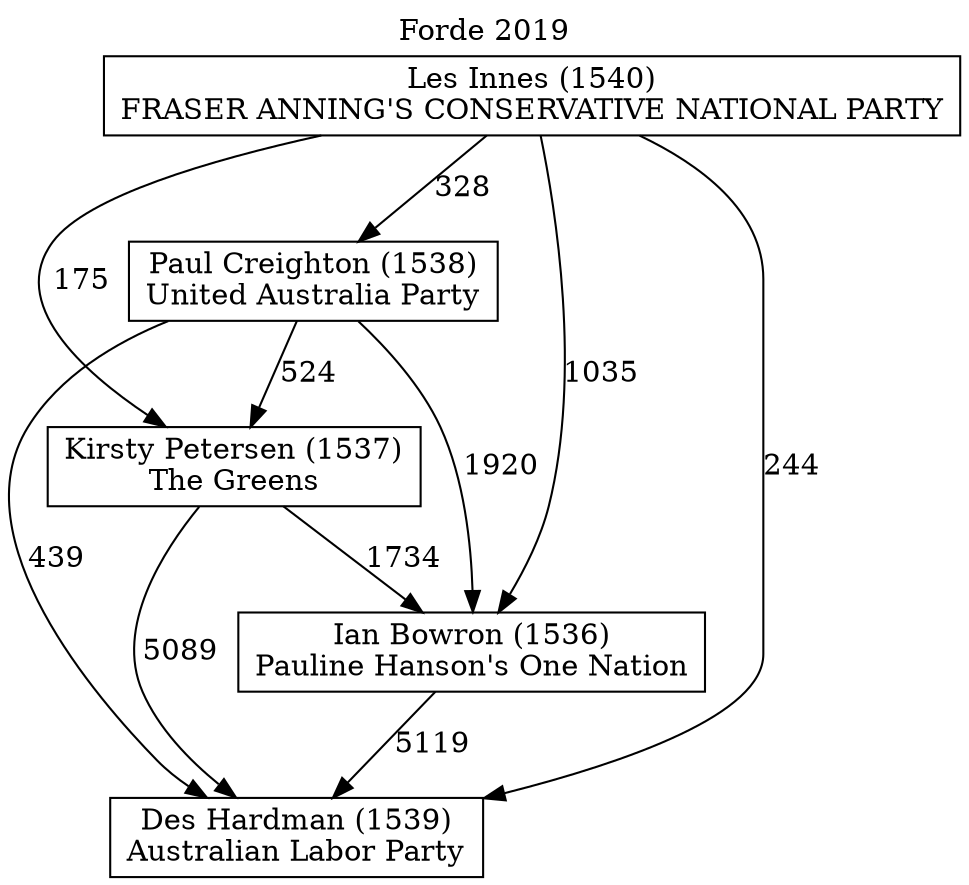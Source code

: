 // House preference flow
digraph "Des Hardman (1539)_Forde_2019" {
	graph [label="Forde 2019" labelloc=t mclimit=10]
	node [shape=box]
	"Des Hardman (1539)" [label="Des Hardman (1539)
Australian Labor Party"]
	"Ian Bowron (1536)" [label="Ian Bowron (1536)
Pauline Hanson's One Nation"]
	"Kirsty Petersen (1537)" [label="Kirsty Petersen (1537)
The Greens"]
	"Paul Creighton (1538)" [label="Paul Creighton (1538)
United Australia Party"]
	"Les Innes (1540)" [label="Les Innes (1540)
FRASER ANNING'S CONSERVATIVE NATIONAL PARTY"]
	"Ian Bowron (1536)" -> "Des Hardman (1539)" [label=5119]
	"Kirsty Petersen (1537)" -> "Ian Bowron (1536)" [label=1734]
	"Paul Creighton (1538)" -> "Kirsty Petersen (1537)" [label=524]
	"Les Innes (1540)" -> "Paul Creighton (1538)" [label=328]
	"Kirsty Petersen (1537)" -> "Des Hardman (1539)" [label=5089]
	"Paul Creighton (1538)" -> "Des Hardman (1539)" [label=439]
	"Les Innes (1540)" -> "Des Hardman (1539)" [label=244]
	"Les Innes (1540)" -> "Kirsty Petersen (1537)" [label=175]
	"Paul Creighton (1538)" -> "Ian Bowron (1536)" [label=1920]
	"Les Innes (1540)" -> "Ian Bowron (1536)" [label=1035]
}
